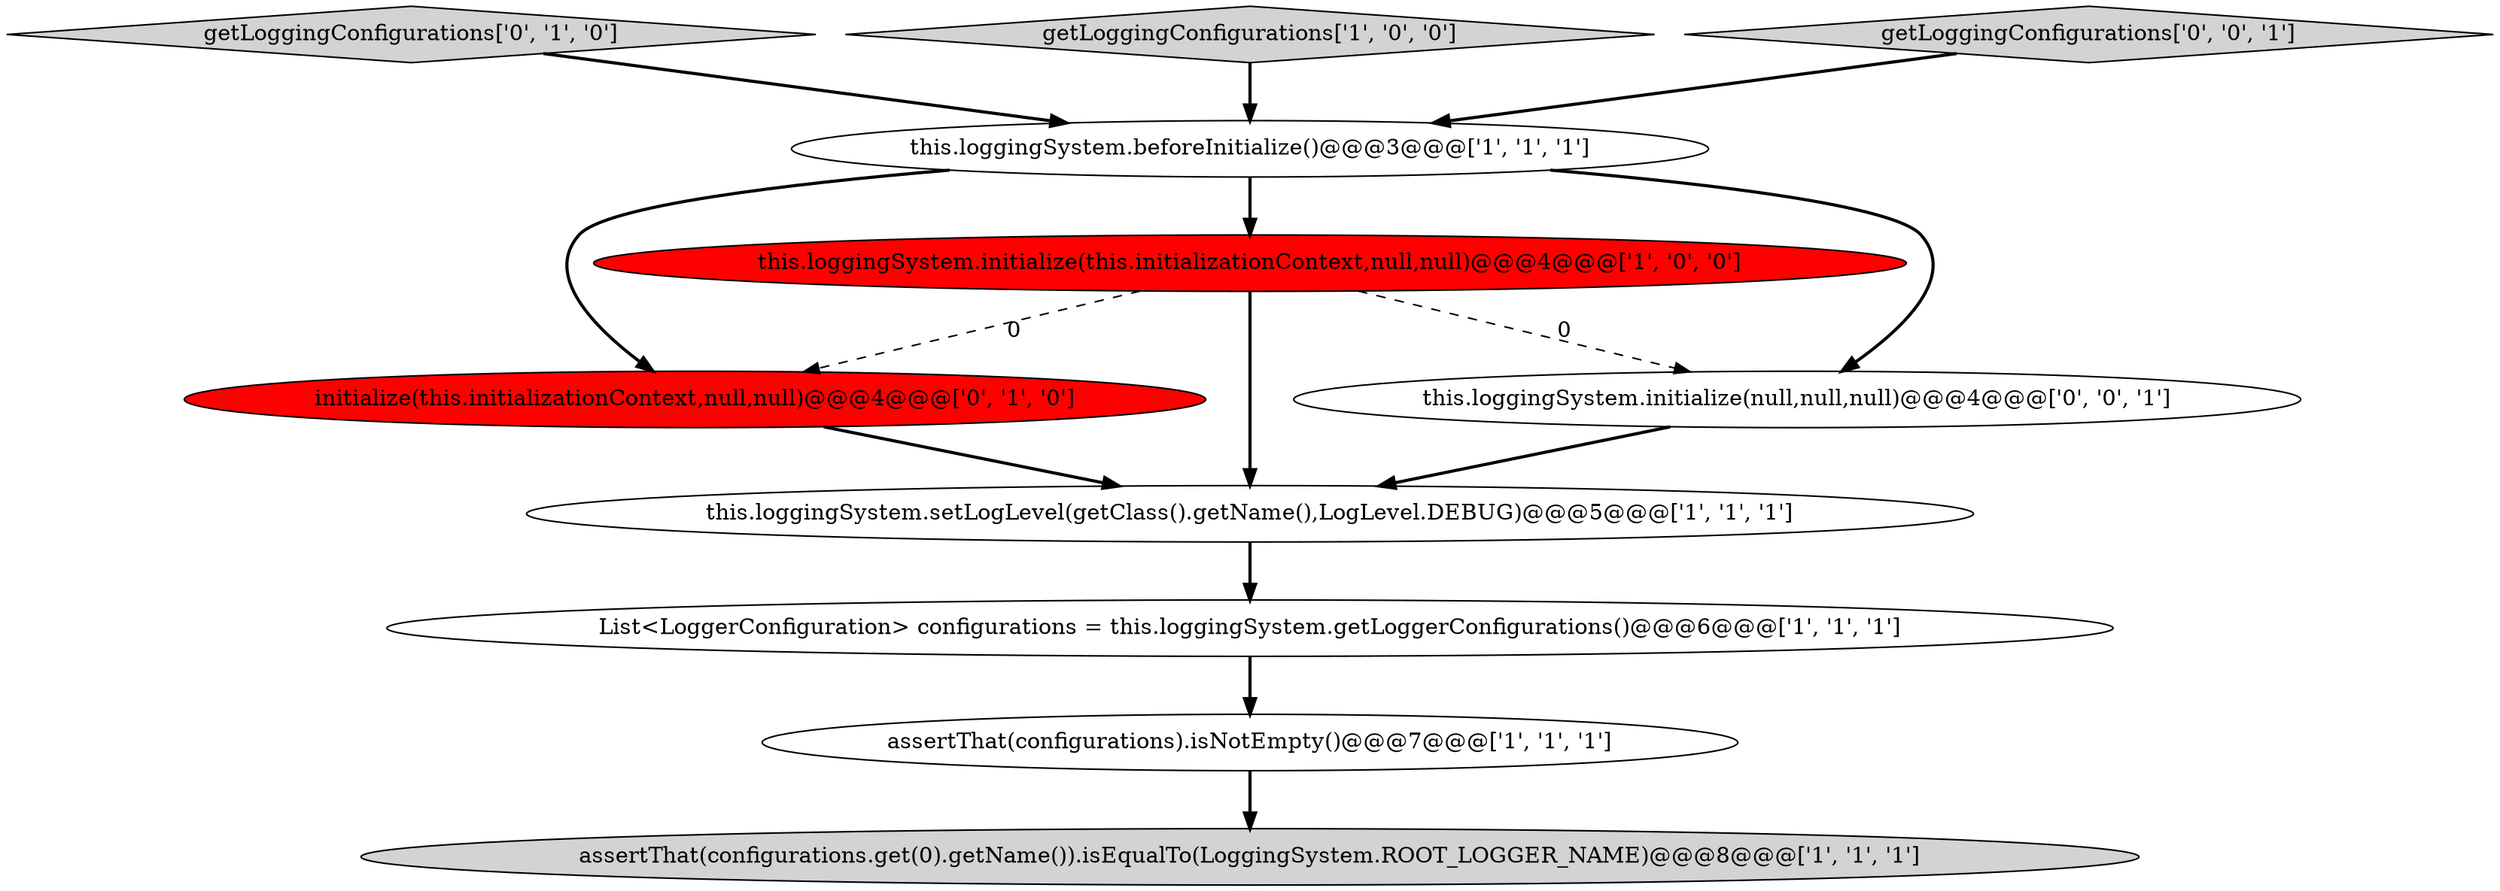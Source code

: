 digraph {
8 [style = filled, label = "getLoggingConfigurations['0', '1', '0']", fillcolor = lightgray, shape = diamond image = "AAA0AAABBB2BBB"];
7 [style = filled, label = "initialize(this.initializationContext,null,null)@@@4@@@['0', '1', '0']", fillcolor = red, shape = ellipse image = "AAA1AAABBB2BBB"];
6 [style = filled, label = "getLoggingConfigurations['1', '0', '0']", fillcolor = lightgray, shape = diamond image = "AAA0AAABBB1BBB"];
4 [style = filled, label = "List<LoggerConfiguration> configurations = this.loggingSystem.getLoggerConfigurations()@@@6@@@['1', '1', '1']", fillcolor = white, shape = ellipse image = "AAA0AAABBB1BBB"];
1 [style = filled, label = "this.loggingSystem.beforeInitialize()@@@3@@@['1', '1', '1']", fillcolor = white, shape = ellipse image = "AAA0AAABBB1BBB"];
9 [style = filled, label = "this.loggingSystem.initialize(null,null,null)@@@4@@@['0', '0', '1']", fillcolor = white, shape = ellipse image = "AAA0AAABBB3BBB"];
0 [style = filled, label = "assertThat(configurations.get(0).getName()).isEqualTo(LoggingSystem.ROOT_LOGGER_NAME)@@@8@@@['1', '1', '1']", fillcolor = lightgray, shape = ellipse image = "AAA0AAABBB1BBB"];
5 [style = filled, label = "this.loggingSystem.setLogLevel(getClass().getName(),LogLevel.DEBUG)@@@5@@@['1', '1', '1']", fillcolor = white, shape = ellipse image = "AAA0AAABBB1BBB"];
10 [style = filled, label = "getLoggingConfigurations['0', '0', '1']", fillcolor = lightgray, shape = diamond image = "AAA0AAABBB3BBB"];
2 [style = filled, label = "assertThat(configurations).isNotEmpty()@@@7@@@['1', '1', '1']", fillcolor = white, shape = ellipse image = "AAA0AAABBB1BBB"];
3 [style = filled, label = "this.loggingSystem.initialize(this.initializationContext,null,null)@@@4@@@['1', '0', '0']", fillcolor = red, shape = ellipse image = "AAA1AAABBB1BBB"];
1->3 [style = bold, label=""];
9->5 [style = bold, label=""];
8->1 [style = bold, label=""];
6->1 [style = bold, label=""];
3->5 [style = bold, label=""];
2->0 [style = bold, label=""];
7->5 [style = bold, label=""];
1->9 [style = bold, label=""];
4->2 [style = bold, label=""];
10->1 [style = bold, label=""];
3->9 [style = dashed, label="0"];
3->7 [style = dashed, label="0"];
1->7 [style = bold, label=""];
5->4 [style = bold, label=""];
}
